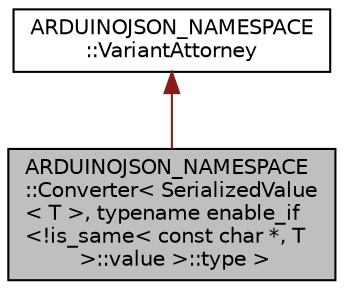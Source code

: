digraph "ARDUINOJSON_NAMESPACE::Converter&lt; SerializedValue&lt; T &gt;, typename enable_if&lt;!is_same&lt; const char *, T &gt;::value &gt;::type &gt;"
{
 // LATEX_PDF_SIZE
  edge [fontname="Helvetica",fontsize="10",labelfontname="Helvetica",labelfontsize="10"];
  node [fontname="Helvetica",fontsize="10",shape=record];
  Node1 [label="ARDUINOJSON_NAMESPACE\l::Converter\< SerializedValue\l\< T \>, typename enable_if\l\<!is_same\< const char *, T\l \>::value \>::type \>",height=0.2,width=0.4,color="black", fillcolor="grey75", style="filled", fontcolor="black",tooltip=" "];
  Node2 -> Node1 [dir="back",color="firebrick4",fontsize="10",style="solid",fontname="Helvetica"];
  Node2 [label="ARDUINOJSON_NAMESPACE\l::VariantAttorney",height=0.2,width=0.4,color="black", fillcolor="white", style="filled",URL="$classARDUINOJSON__NAMESPACE_1_1VariantAttorney.html",tooltip=" "];
}

